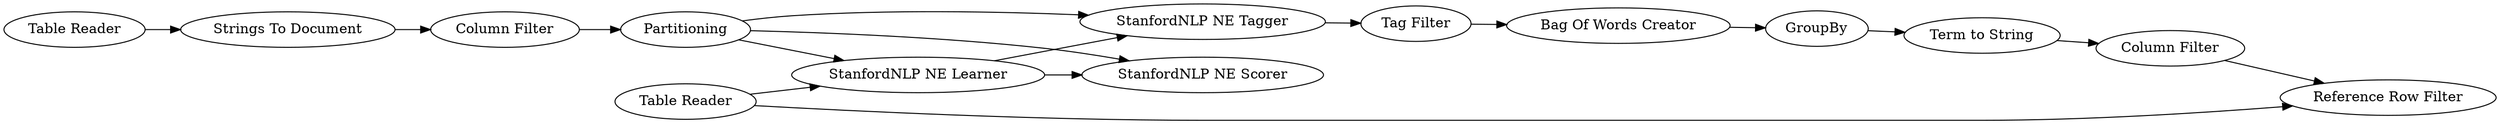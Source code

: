 digraph {
	30 -> 64
	68 -> 26
	26 -> 30
	5 -> 22
	5 -> 67
	3 -> 5
	64 -> 48
	22 -> 67
	47 -> 48
	1 -> 66
	5 -> 63
	47 -> 22
	65 -> 68
	67 -> 65
	22 -> 63
	66 -> 3
	5 [label=Partitioning]
	48 [label="Reference Row Filter"]
	64 [label="Column Filter"]
	1 [label="Table Reader"]
	66 [label="Strings To Document"]
	22 [label="StanfordNLP NE Learner"]
	68 [label="Bag Of Words Creator"]
	65 [label="Tag Filter"]
	67 [label="StanfordNLP NE Tagger"]
	26 [label=GroupBy]
	47 [label="Table Reader"]
	63 [label="StanfordNLP NE Scorer"]
	30 [label="Term to String"]
	3 [label="Column Filter"]
	rankdir=LR
}
